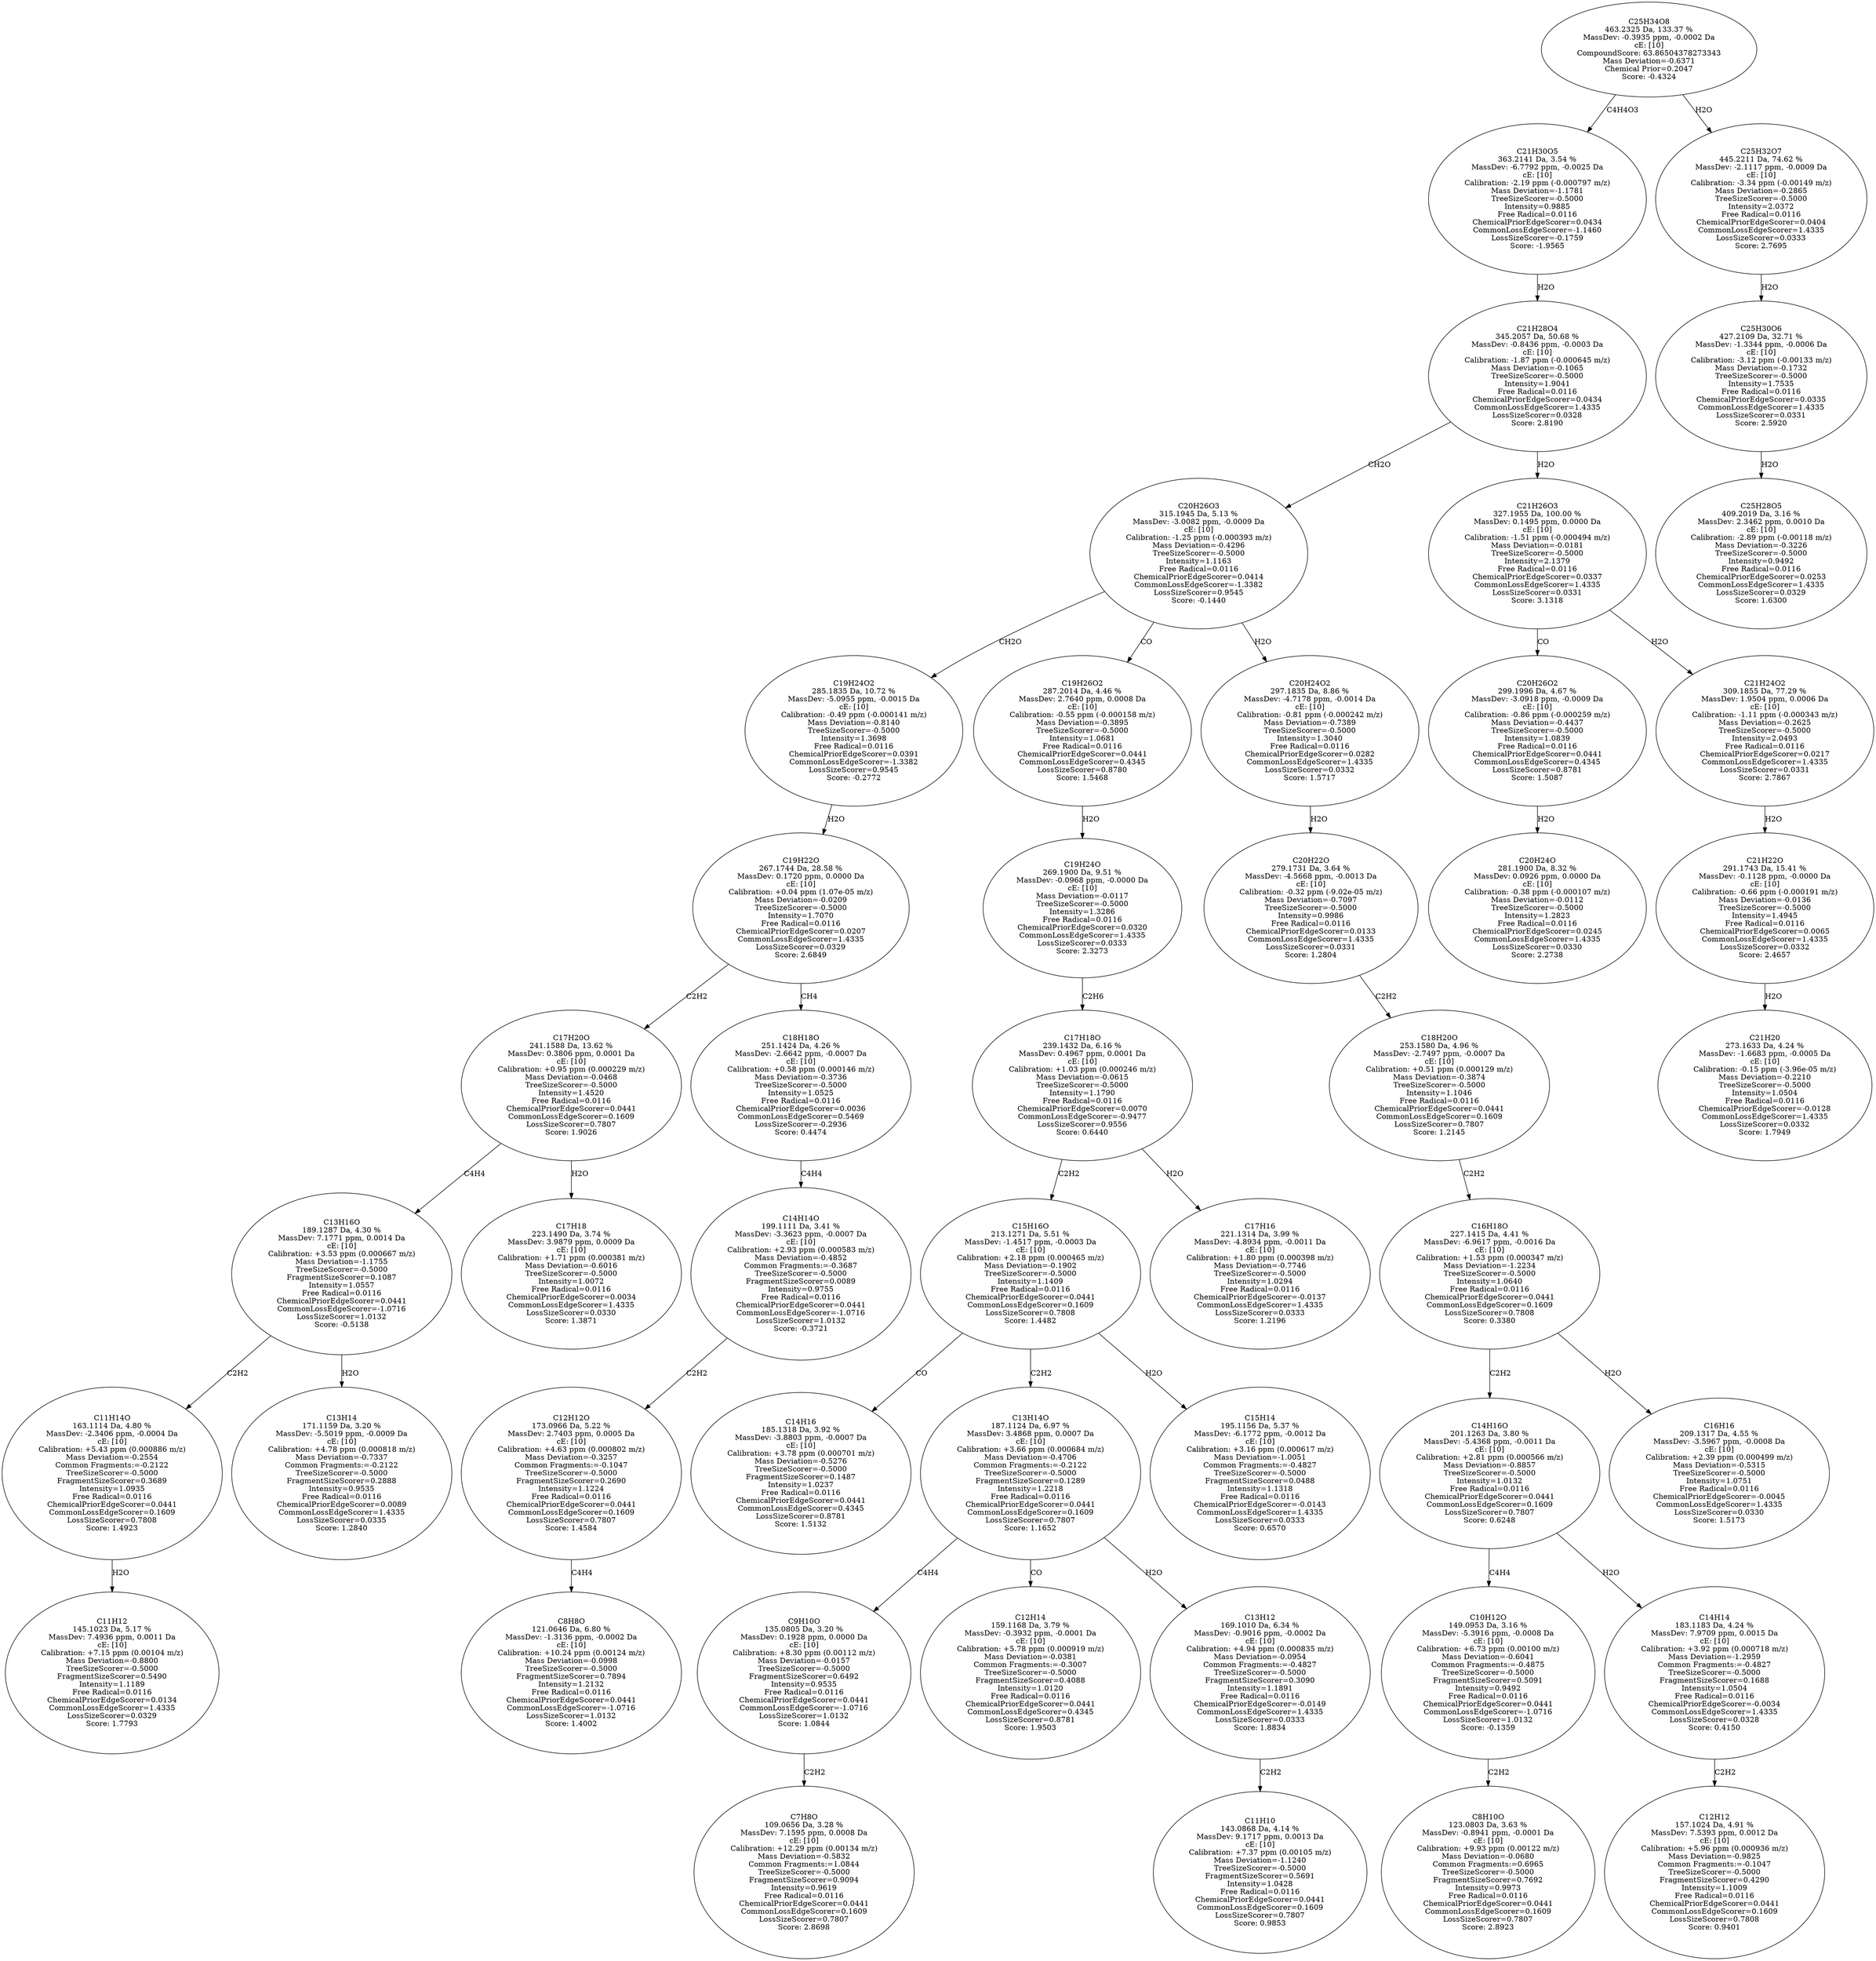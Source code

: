 strict digraph {
v1 [label="C11H12\n145.1023 Da, 5.17 %\nMassDev: 7.4936 ppm, 0.0011 Da\ncE: [10]\nCalibration: +7.15 ppm (0.00104 m/z)\nMass Deviation=-0.8800\nTreeSizeScorer=-0.5000\nFragmentSizeScorer=0.5490\nIntensity=1.1189\nFree Radical=0.0116\nChemicalPriorEdgeScorer=0.0134\nCommonLossEdgeScorer=1.4335\nLossSizeScorer=0.0329\nScore: 1.7793"];
v2 [label="C11H14O\n163.1114 Da, 4.80 %\nMassDev: -2.3406 ppm, -0.0004 Da\ncE: [10]\nCalibration: +5.43 ppm (0.000886 m/z)\nMass Deviation=-0.2554\nCommon Fragments:=-0.2122\nTreeSizeScorer=-0.5000\nFragmentSizeScorer=0.3689\nIntensity=1.0935\nFree Radical=0.0116\nChemicalPriorEdgeScorer=0.0441\nCommonLossEdgeScorer=0.1609\nLossSizeScorer=0.7808\nScore: 1.4923"];
v3 [label="C13H14\n171.1159 Da, 3.20 %\nMassDev: -5.5019 ppm, -0.0009 Da\ncE: [10]\nCalibration: +4.78 ppm (0.000818 m/z)\nMass Deviation=-0.7337\nCommon Fragments:=-0.2122\nTreeSizeScorer=-0.5000\nFragmentSizeScorer=0.2888\nIntensity=0.9535\nFree Radical=0.0116\nChemicalPriorEdgeScorer=0.0089\nCommonLossEdgeScorer=1.4335\nLossSizeScorer=0.0335\nScore: 1.2840"];
v4 [label="C13H16O\n189.1287 Da, 4.30 %\nMassDev: 7.1771 ppm, 0.0014 Da\ncE: [10]\nCalibration: +3.53 ppm (0.000667 m/z)\nMass Deviation=-1.1755\nTreeSizeScorer=-0.5000\nFragmentSizeScorer=0.1087\nIntensity=1.0557\nFree Radical=0.0116\nChemicalPriorEdgeScorer=0.0441\nCommonLossEdgeScorer=-1.0716\nLossSizeScorer=1.0132\nScore: -0.5138"];
v5 [label="C17H18\n223.1490 Da, 3.74 %\nMassDev: 3.9879 ppm, 0.0009 Da\ncE: [10]\nCalibration: +1.71 ppm (0.000381 m/z)\nMass Deviation=-0.6016\nTreeSizeScorer=-0.5000\nIntensity=1.0072\nFree Radical=0.0116\nChemicalPriorEdgeScorer=0.0034\nCommonLossEdgeScorer=1.4335\nLossSizeScorer=0.0330\nScore: 1.3871"];
v6 [label="C17H20O\n241.1588 Da, 13.62 %\nMassDev: 0.3806 ppm, 0.0001 Da\ncE: [10]\nCalibration: +0.95 ppm (0.000229 m/z)\nMass Deviation=-0.0468\nTreeSizeScorer=-0.5000\nIntensity=1.4520\nFree Radical=0.0116\nChemicalPriorEdgeScorer=0.0441\nCommonLossEdgeScorer=0.1609\nLossSizeScorer=0.7807\nScore: 1.9026"];
v7 [label="C8H8O\n121.0646 Da, 6.80 %\nMassDev: -1.3136 ppm, -0.0002 Da\ncE: [10]\nCalibration: +10.24 ppm (0.00124 m/z)\nMass Deviation=-0.0998\nTreeSizeScorer=-0.5000\nFragmentSizeScorer=0.7894\nIntensity=1.2132\nFree Radical=0.0116\nChemicalPriorEdgeScorer=0.0441\nCommonLossEdgeScorer=-1.0716\nLossSizeScorer=1.0132\nScore: 1.4002"];
v8 [label="C12H12O\n173.0966 Da, 5.22 %\nMassDev: 2.7403 ppm, 0.0005 Da\ncE: [10]\nCalibration: +4.63 ppm (0.000802 m/z)\nMass Deviation=-0.3257\nCommon Fragments:=-0.1047\nTreeSizeScorer=-0.5000\nFragmentSizeScorer=0.2690\nIntensity=1.1224\nFree Radical=0.0116\nChemicalPriorEdgeScorer=0.0441\nCommonLossEdgeScorer=0.1609\nLossSizeScorer=0.7807\nScore: 1.4584"];
v9 [label="C14H14O\n199.1111 Da, 3.41 %\nMassDev: -3.3623 ppm, -0.0007 Da\ncE: [10]\nCalibration: +2.93 ppm (0.000583 m/z)\nMass Deviation=-0.4852\nCommon Fragments:=-0.3687\nTreeSizeScorer=-0.5000\nFragmentSizeScorer=0.0089\nIntensity=0.9755\nFree Radical=0.0116\nChemicalPriorEdgeScorer=0.0441\nCommonLossEdgeScorer=-1.0716\nLossSizeScorer=1.0132\nScore: -0.3721"];
v10 [label="C18H18O\n251.1424 Da, 4.26 %\nMassDev: -2.6642 ppm, -0.0007 Da\ncE: [10]\nCalibration: +0.58 ppm (0.000146 m/z)\nMass Deviation=-0.3736\nTreeSizeScorer=-0.5000\nIntensity=1.0525\nFree Radical=0.0116\nChemicalPriorEdgeScorer=0.0036\nCommonLossEdgeScorer=0.5469\nLossSizeScorer=-0.2936\nScore: 0.4474"];
v11 [label="C19H22O\n267.1744 Da, 28.58 %\nMassDev: 0.1720 ppm, 0.0000 Da\ncE: [10]\nCalibration: +0.04 ppm (1.07e-05 m/z)\nMass Deviation=-0.0209\nTreeSizeScorer=-0.5000\nIntensity=1.7070\nFree Radical=0.0116\nChemicalPriorEdgeScorer=0.0207\nCommonLossEdgeScorer=1.4335\nLossSizeScorer=0.0329\nScore: 2.6849"];
v12 [label="C19H24O2\n285.1835 Da, 10.72 %\nMassDev: -5.0955 ppm, -0.0015 Da\ncE: [10]\nCalibration: -0.49 ppm (-0.000141 m/z)\nMass Deviation=-0.8140\nTreeSizeScorer=-0.5000\nIntensity=1.3698\nFree Radical=0.0116\nChemicalPriorEdgeScorer=0.0391\nCommonLossEdgeScorer=-1.3382\nLossSizeScorer=0.9545\nScore: -0.2772"];
v13 [label="C14H16\n185.1318 Da, 3.92 %\nMassDev: -3.8803 ppm, -0.0007 Da\ncE: [10]\nCalibration: +3.78 ppm (0.000701 m/z)\nMass Deviation=-0.5276\nTreeSizeScorer=-0.5000\nFragmentSizeScorer=0.1487\nIntensity=1.0237\nFree Radical=0.0116\nChemicalPriorEdgeScorer=0.0441\nCommonLossEdgeScorer=0.4345\nLossSizeScorer=0.8781\nScore: 1.5132"];
v14 [label="C7H8O\n109.0656 Da, 3.28 %\nMassDev: 7.1595 ppm, 0.0008 Da\ncE: [10]\nCalibration: +12.29 ppm (0.00134 m/z)\nMass Deviation=-0.5832\nCommon Fragments:=1.0844\nTreeSizeScorer=-0.5000\nFragmentSizeScorer=0.9094\nIntensity=0.9619\nFree Radical=0.0116\nChemicalPriorEdgeScorer=0.0441\nCommonLossEdgeScorer=0.1609\nLossSizeScorer=0.7807\nScore: 2.8698"];
v15 [label="C9H10O\n135.0805 Da, 3.20 %\nMassDev: 0.1928 ppm, 0.0000 Da\ncE: [10]\nCalibration: +8.30 ppm (0.00112 m/z)\nMass Deviation=-0.0157\nTreeSizeScorer=-0.5000\nFragmentSizeScorer=0.6492\nIntensity=0.9535\nFree Radical=0.0116\nChemicalPriorEdgeScorer=0.0441\nCommonLossEdgeScorer=-1.0716\nLossSizeScorer=1.0132\nScore: 1.0844"];
v16 [label="C12H14\n159.1168 Da, 3.79 %\nMassDev: -0.3932 ppm, -0.0001 Da\ncE: [10]\nCalibration: +5.78 ppm (0.000919 m/z)\nMass Deviation=-0.0381\nCommon Fragments:=-0.3007\nTreeSizeScorer=-0.5000\nFragmentSizeScorer=0.4088\nIntensity=1.0120\nFree Radical=0.0116\nChemicalPriorEdgeScorer=0.0441\nCommonLossEdgeScorer=0.4345\nLossSizeScorer=0.8781\nScore: 1.9503"];
v17 [label="C11H10\n143.0868 Da, 4.14 %\nMassDev: 9.1717 ppm, 0.0013 Da\ncE: [10]\nCalibration: +7.37 ppm (0.00105 m/z)\nMass Deviation=-1.1240\nTreeSizeScorer=-0.5000\nFragmentSizeScorer=0.5691\nIntensity=1.0428\nFree Radical=0.0116\nChemicalPriorEdgeScorer=0.0441\nCommonLossEdgeScorer=0.1609\nLossSizeScorer=0.7807\nScore: 0.9853"];
v18 [label="C13H12\n169.1010 Da, 6.34 %\nMassDev: -0.9016 ppm, -0.0002 Da\ncE: [10]\nCalibration: +4.94 ppm (0.000835 m/z)\nMass Deviation=-0.0954\nCommon Fragments:=-0.4827\nTreeSizeScorer=-0.5000\nFragmentSizeScorer=0.3090\nIntensity=1.1891\nFree Radical=0.0116\nChemicalPriorEdgeScorer=-0.0149\nCommonLossEdgeScorer=1.4335\nLossSizeScorer=0.0333\nScore: 1.8834"];
v19 [label="C13H14O\n187.1124 Da, 6.97 %\nMassDev: 3.4868 ppm, 0.0007 Da\ncE: [10]\nCalibration: +3.66 ppm (0.000684 m/z)\nMass Deviation=-0.4706\nCommon Fragments:=-0.2122\nTreeSizeScorer=-0.5000\nFragmentSizeScorer=0.1289\nIntensity=1.2218\nFree Radical=0.0116\nChemicalPriorEdgeScorer=0.0441\nCommonLossEdgeScorer=0.1609\nLossSizeScorer=0.7807\nScore: 1.1652"];
v20 [label="C15H14\n195.1156 Da, 5.37 %\nMassDev: -6.1772 ppm, -0.0012 Da\ncE: [10]\nCalibration: +3.16 ppm (0.000617 m/z)\nMass Deviation=-1.0051\nCommon Fragments:=-0.4827\nTreeSizeScorer=-0.5000\nFragmentSizeScorer=0.0488\nIntensity=1.1318\nFree Radical=0.0116\nChemicalPriorEdgeScorer=-0.0143\nCommonLossEdgeScorer=1.4335\nLossSizeScorer=0.0333\nScore: 0.6570"];
v21 [label="C15H16O\n213.1271 Da, 5.51 %\nMassDev: -1.4517 ppm, -0.0003 Da\ncE: [10]\nCalibration: +2.18 ppm (0.000465 m/z)\nMass Deviation=-0.1902\nTreeSizeScorer=-0.5000\nIntensity=1.1409\nFree Radical=0.0116\nChemicalPriorEdgeScorer=0.0441\nCommonLossEdgeScorer=0.1609\nLossSizeScorer=0.7808\nScore: 1.4482"];
v22 [label="C17H16\n221.1314 Da, 3.99 %\nMassDev: -4.8934 ppm, -0.0011 Da\ncE: [10]\nCalibration: +1.80 ppm (0.000398 m/z)\nMass Deviation=-0.7746\nTreeSizeScorer=-0.5000\nIntensity=1.0294\nFree Radical=0.0116\nChemicalPriorEdgeScorer=-0.0137\nCommonLossEdgeScorer=1.4335\nLossSizeScorer=0.0333\nScore: 1.2196"];
v23 [label="C17H18O\n239.1432 Da, 6.16 %\nMassDev: 0.4967 ppm, 0.0001 Da\ncE: [10]\nCalibration: +1.03 ppm (0.000246 m/z)\nMass Deviation=-0.0615\nTreeSizeScorer=-0.5000\nIntensity=1.1790\nFree Radical=0.0116\nChemicalPriorEdgeScorer=0.0070\nCommonLossEdgeScorer=-0.9477\nLossSizeScorer=0.9556\nScore: 0.6440"];
v24 [label="C19H24O\n269.1900 Da, 9.51 %\nMassDev: -0.0968 ppm, -0.0000 Da\ncE: [10]\nMass Deviation=-0.0117\nTreeSizeScorer=-0.5000\nIntensity=1.3286\nFree Radical=0.0116\nChemicalPriorEdgeScorer=0.0320\nCommonLossEdgeScorer=1.4335\nLossSizeScorer=0.0333\nScore: 2.3273"];
v25 [label="C19H26O2\n287.2014 Da, 4.46 %\nMassDev: 2.7640 ppm, 0.0008 Da\ncE: [10]\nCalibration: -0.55 ppm (-0.000158 m/z)\nMass Deviation=-0.3895\nTreeSizeScorer=-0.5000\nIntensity=1.0681\nFree Radical=0.0116\nChemicalPriorEdgeScorer=0.0441\nCommonLossEdgeScorer=0.4345\nLossSizeScorer=0.8780\nScore: 1.5468"];
v26 [label="C8H10O\n123.0803 Da, 3.63 %\nMassDev: -0.8941 ppm, -0.0001 Da\ncE: [10]\nCalibration: +9.93 ppm (0.00122 m/z)\nMass Deviation=-0.0680\nCommon Fragments:=0.6965\nTreeSizeScorer=-0.5000\nFragmentSizeScorer=0.7692\nIntensity=0.9973\nFree Radical=0.0116\nChemicalPriorEdgeScorer=0.0441\nCommonLossEdgeScorer=0.1609\nLossSizeScorer=0.7807\nScore: 2.8923"];
v27 [label="C10H12O\n149.0953 Da, 3.16 %\nMassDev: -5.3916 ppm, -0.0008 Da\ncE: [10]\nCalibration: +6.73 ppm (0.00100 m/z)\nMass Deviation=-0.6041\nCommon Fragments:=-0.4875\nTreeSizeScorer=-0.5000\nFragmentSizeScorer=0.5091\nIntensity=0.9492\nFree Radical=0.0116\nChemicalPriorEdgeScorer=0.0441\nCommonLossEdgeScorer=-1.0716\nLossSizeScorer=1.0132\nScore: -0.1359"];
v28 [label="C12H12\n157.1024 Da, 4.91 %\nMassDev: 7.5393 ppm, 0.0012 Da\ncE: [10]\nCalibration: +5.96 ppm (0.000936 m/z)\nMass Deviation=-0.9825\nCommon Fragments:=-0.1047\nTreeSizeScorer=-0.5000\nFragmentSizeScorer=0.4290\nIntensity=1.1009\nFree Radical=0.0116\nChemicalPriorEdgeScorer=0.0441\nCommonLossEdgeScorer=0.1609\nLossSizeScorer=0.7808\nScore: 0.9401"];
v29 [label="C14H14\n183.1183 Da, 4.24 %\nMassDev: 7.9709 ppm, 0.0015 Da\ncE: [10]\nCalibration: +3.92 ppm (0.000718 m/z)\nMass Deviation=-1.2959\nCommon Fragments:=-0.4827\nTreeSizeScorer=-0.5000\nFragmentSizeScorer=0.1688\nIntensity=1.0504\nFree Radical=0.0116\nChemicalPriorEdgeScorer=-0.0034\nCommonLossEdgeScorer=1.4335\nLossSizeScorer=0.0328\nScore: 0.4150"];
v30 [label="C14H16O\n201.1263 Da, 3.80 %\nMassDev: -5.4368 ppm, -0.0011 Da\ncE: [10]\nCalibration: +2.81 ppm (0.000566 m/z)\nMass Deviation=-0.8857\nTreeSizeScorer=-0.5000\nIntensity=1.0132\nFree Radical=0.0116\nChemicalPriorEdgeScorer=0.0441\nCommonLossEdgeScorer=0.1609\nLossSizeScorer=0.7807\nScore: 0.6248"];
v31 [label="C16H16\n209.1317 Da, 4.55 %\nMassDev: -3.5967 ppm, -0.0008 Da\ncE: [10]\nCalibration: +2.39 ppm (0.000499 m/z)\nMass Deviation=-0.5315\nTreeSizeScorer=-0.5000\nIntensity=1.0751\nFree Radical=0.0116\nChemicalPriorEdgeScorer=-0.0045\nCommonLossEdgeScorer=1.4335\nLossSizeScorer=0.0330\nScore: 1.5173"];
v32 [label="C16H18O\n227.1415 Da, 4.41 %\nMassDev: -6.9617 ppm, -0.0016 Da\ncE: [10]\nCalibration: +1.53 ppm (0.000347 m/z)\nMass Deviation=-1.2234\nTreeSizeScorer=-0.5000\nIntensity=1.0640\nFree Radical=0.0116\nChemicalPriorEdgeScorer=0.0441\nCommonLossEdgeScorer=0.1609\nLossSizeScorer=0.7808\nScore: 0.3380"];
v33 [label="C18H20O\n253.1580 Da, 4.96 %\nMassDev: -2.7497 ppm, -0.0007 Da\ncE: [10]\nCalibration: +0.51 ppm (0.000129 m/z)\nMass Deviation=-0.3874\nTreeSizeScorer=-0.5000\nIntensity=1.1046\nFree Radical=0.0116\nChemicalPriorEdgeScorer=0.0441\nCommonLossEdgeScorer=0.1609\nLossSizeScorer=0.7807\nScore: 1.2145"];
v34 [label="C20H22O\n279.1731 Da, 3.64 %\nMassDev: -4.5668 ppm, -0.0013 Da\ncE: [10]\nCalibration: -0.32 ppm (-9.02e-05 m/z)\nMass Deviation=-0.7097\nTreeSizeScorer=-0.5000\nIntensity=0.9986\nFree Radical=0.0116\nChemicalPriorEdgeScorer=0.0133\nCommonLossEdgeScorer=1.4335\nLossSizeScorer=0.0331\nScore: 1.2804"];
v35 [label="C20H24O2\n297.1835 Da, 8.86 %\nMassDev: -4.7178 ppm, -0.0014 Da\ncE: [10]\nCalibration: -0.81 ppm (-0.000242 m/z)\nMass Deviation=-0.7389\nTreeSizeScorer=-0.5000\nIntensity=1.3040\nFree Radical=0.0116\nChemicalPriorEdgeScorer=0.0282\nCommonLossEdgeScorer=1.4335\nLossSizeScorer=0.0332\nScore: 1.5717"];
v36 [label="C20H26O3\n315.1945 Da, 5.13 %\nMassDev: -3.0082 ppm, -0.0009 Da\ncE: [10]\nCalibration: -1.25 ppm (-0.000393 m/z)\nMass Deviation=-0.4296\nTreeSizeScorer=-0.5000\nIntensity=1.1163\nFree Radical=0.0116\nChemicalPriorEdgeScorer=0.0414\nCommonLossEdgeScorer=-1.3382\nLossSizeScorer=0.9545\nScore: -0.1440"];
v37 [label="C20H24O\n281.1900 Da, 8.32 %\nMassDev: 0.0926 ppm, 0.0000 Da\ncE: [10]\nCalibration: -0.38 ppm (-0.000107 m/z)\nMass Deviation=-0.0112\nTreeSizeScorer=-0.5000\nIntensity=1.2823\nFree Radical=0.0116\nChemicalPriorEdgeScorer=0.0245\nCommonLossEdgeScorer=1.4335\nLossSizeScorer=0.0330\nScore: 2.2738"];
v38 [label="C20H26O2\n299.1996 Da, 4.67 %\nMassDev: -3.0918 ppm, -0.0009 Da\ncE: [10]\nCalibration: -0.86 ppm (-0.000259 m/z)\nMass Deviation=-0.4437\nTreeSizeScorer=-0.5000\nIntensity=1.0839\nFree Radical=0.0116\nChemicalPriorEdgeScorer=0.0441\nCommonLossEdgeScorer=0.4345\nLossSizeScorer=0.8781\nScore: 1.5087"];
v39 [label="C21H20\n273.1633 Da, 4.24 %\nMassDev: -1.6683 ppm, -0.0005 Da\ncE: [10]\nCalibration: -0.15 ppm (-3.96e-05 m/z)\nMass Deviation=-0.2210\nTreeSizeScorer=-0.5000\nIntensity=1.0504\nFree Radical=0.0116\nChemicalPriorEdgeScorer=-0.0128\nCommonLossEdgeScorer=1.4335\nLossSizeScorer=0.0332\nScore: 1.7949"];
v40 [label="C21H22O\n291.1743 Da, 15.41 %\nMassDev: -0.1128 ppm, -0.0000 Da\ncE: [10]\nCalibration: -0.66 ppm (-0.000191 m/z)\nMass Deviation=-0.0136\nTreeSizeScorer=-0.5000\nIntensity=1.4945\nFree Radical=0.0116\nChemicalPriorEdgeScorer=0.0065\nCommonLossEdgeScorer=1.4335\nLossSizeScorer=0.0332\nScore: 2.4657"];
v41 [label="C21H24O2\n309.1855 Da, 77.29 %\nMassDev: 1.9504 ppm, 0.0006 Da\ncE: [10]\nCalibration: -1.11 ppm (-0.000343 m/z)\nMass Deviation=-0.2625\nTreeSizeScorer=-0.5000\nIntensity=2.0493\nFree Radical=0.0116\nChemicalPriorEdgeScorer=0.0217\nCommonLossEdgeScorer=1.4335\nLossSizeScorer=0.0331\nScore: 2.7867"];
v42 [label="C21H26O3\n327.1955 Da, 100.00 %\nMassDev: 0.1495 ppm, 0.0000 Da\ncE: [10]\nCalibration: -1.51 ppm (-0.000494 m/z)\nMass Deviation=-0.0181\nTreeSizeScorer=-0.5000\nIntensity=2.1379\nFree Radical=0.0116\nChemicalPriorEdgeScorer=0.0337\nCommonLossEdgeScorer=1.4335\nLossSizeScorer=0.0331\nScore: 3.1318"];
v43 [label="C21H28O4\n345.2057 Da, 50.68 %\nMassDev: -0.8436 ppm, -0.0003 Da\ncE: [10]\nCalibration: -1.87 ppm (-0.000645 m/z)\nMass Deviation=-0.1065\nTreeSizeScorer=-0.5000\nIntensity=1.9041\nFree Radical=0.0116\nChemicalPriorEdgeScorer=0.0434\nCommonLossEdgeScorer=1.4335\nLossSizeScorer=0.0328\nScore: 2.8190"];
v44 [label="C21H30O5\n363.2141 Da, 3.54 %\nMassDev: -6.7792 ppm, -0.0025 Da\ncE: [10]\nCalibration: -2.19 ppm (-0.000797 m/z)\nMass Deviation=-1.1781\nTreeSizeScorer=-0.5000\nIntensity=0.9885\nFree Radical=0.0116\nChemicalPriorEdgeScorer=0.0434\nCommonLossEdgeScorer=-1.1460\nLossSizeScorer=-0.1759\nScore: -1.9565"];
v45 [label="C25H28O5\n409.2019 Da, 3.16 %\nMassDev: 2.3462 ppm, 0.0010 Da\ncE: [10]\nCalibration: -2.89 ppm (-0.00118 m/z)\nMass Deviation=-0.3226\nTreeSizeScorer=-0.5000\nIntensity=0.9492\nFree Radical=0.0116\nChemicalPriorEdgeScorer=0.0253\nCommonLossEdgeScorer=1.4335\nLossSizeScorer=0.0329\nScore: 1.6300"];
v46 [label="C25H30O6\n427.2109 Da, 32.71 %\nMassDev: -1.3344 ppm, -0.0006 Da\ncE: [10]\nCalibration: -3.12 ppm (-0.00133 m/z)\nMass Deviation=-0.1732\nTreeSizeScorer=-0.5000\nIntensity=1.7535\nFree Radical=0.0116\nChemicalPriorEdgeScorer=0.0335\nCommonLossEdgeScorer=1.4335\nLossSizeScorer=0.0331\nScore: 2.5920"];
v47 [label="C25H32O7\n445.2211 Da, 74.62 %\nMassDev: -2.1117 ppm, -0.0009 Da\ncE: [10]\nCalibration: -3.34 ppm (-0.00149 m/z)\nMass Deviation=-0.2865\nTreeSizeScorer=-0.5000\nIntensity=2.0372\nFree Radical=0.0116\nChemicalPriorEdgeScorer=0.0404\nCommonLossEdgeScorer=1.4335\nLossSizeScorer=0.0333\nScore: 2.7695"];
v48 [label="C25H34O8\n463.2325 Da, 133.37 %\nMassDev: -0.3935 ppm, -0.0002 Da\ncE: [10]\nCompoundScore: 63.86504378273343\nMass Deviation=-0.6371\nChemical Prior=0.2047\nScore: -0.4324"];
v2 -> v1 [label="H2O"];
v4 -> v2 [label="C2H2"];
v4 -> v3 [label="H2O"];
v6 -> v4 [label="C4H4"];
v6 -> v5 [label="H2O"];
v11 -> v6 [label="C2H2"];
v8 -> v7 [label="C4H4"];
v9 -> v8 [label="C2H2"];
v10 -> v9 [label="C4H4"];
v11 -> v10 [label="CH4"];
v12 -> v11 [label="H2O"];
v36 -> v12 [label="CH2O"];
v21 -> v13 [label="CO"];
v15 -> v14 [label="C2H2"];
v19 -> v15 [label="C4H4"];
v19 -> v16 [label="CO"];
v18 -> v17 [label="C2H2"];
v19 -> v18 [label="H2O"];
v21 -> v19 [label="C2H2"];
v21 -> v20 [label="H2O"];
v23 -> v21 [label="C2H2"];
v23 -> v22 [label="H2O"];
v24 -> v23 [label="C2H6"];
v25 -> v24 [label="H2O"];
v36 -> v25 [label="CO"];
v27 -> v26 [label="C2H2"];
v30 -> v27 [label="C4H4"];
v29 -> v28 [label="C2H2"];
v30 -> v29 [label="H2O"];
v32 -> v30 [label="C2H2"];
v32 -> v31 [label="H2O"];
v33 -> v32 [label="C2H2"];
v34 -> v33 [label="C2H2"];
v35 -> v34 [label="H2O"];
v36 -> v35 [label="H2O"];
v43 -> v36 [label="CH2O"];
v38 -> v37 [label="H2O"];
v42 -> v38 [label="CO"];
v40 -> v39 [label="H2O"];
v41 -> v40 [label="H2O"];
v42 -> v41 [label="H2O"];
v43 -> v42 [label="H2O"];
v44 -> v43 [label="H2O"];
v48 -> v44 [label="C4H4O3"];
v46 -> v45 [label="H2O"];
v47 -> v46 [label="H2O"];
v48 -> v47 [label="H2O"];
}